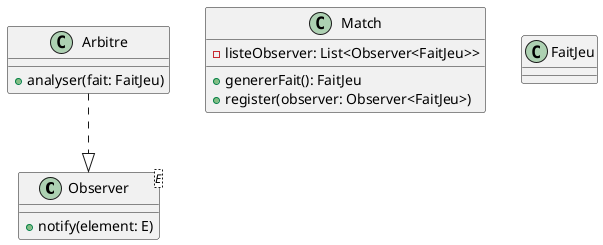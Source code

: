 @startuml Observer

class Observer<E> {
    + notify(element: E)
}

class Match {
    - listeObserver: List<Observer<FaitJeu>>
    + genererFait(): FaitJeu
    + register(observer: Observer<FaitJeu>)
}

class FaitJeu

class Arbitre {
    + analyser(fait: FaitJeu)
}

Arbitre..|>Observer

@enduml
